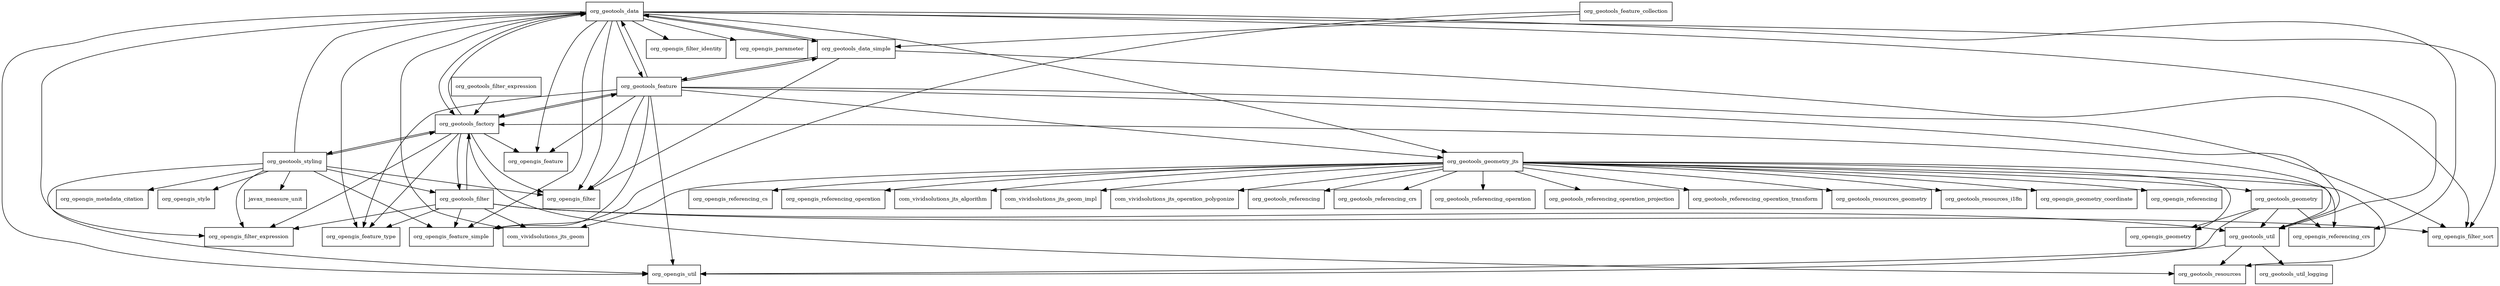 digraph gt_api_14_M1_package_dependencies {
  node [shape = box, fontsize=10.0];
  org_geotools_data -> com_vividsolutions_jts_geom;
  org_geotools_data -> org_geotools_data_simple;
  org_geotools_data -> org_geotools_factory;
  org_geotools_data -> org_geotools_feature;
  org_geotools_data -> org_geotools_geometry_jts;
  org_geotools_data -> org_geotools_util;
  org_geotools_data -> org_opengis_feature;
  org_geotools_data -> org_opengis_feature_simple;
  org_geotools_data -> org_opengis_feature_type;
  org_geotools_data -> org_opengis_filter;
  org_geotools_data -> org_opengis_filter_expression;
  org_geotools_data -> org_opengis_filter_identity;
  org_geotools_data -> org_opengis_filter_sort;
  org_geotools_data -> org_opengis_parameter;
  org_geotools_data -> org_opengis_referencing_crs;
  org_geotools_data -> org_opengis_util;
  org_geotools_data_simple -> org_geotools_data;
  org_geotools_data_simple -> org_geotools_feature;
  org_geotools_data_simple -> org_opengis_filter;
  org_geotools_data_simple -> org_opengis_filter_sort;
  org_geotools_factory -> org_geotools_data;
  org_geotools_factory -> org_geotools_feature;
  org_geotools_factory -> org_geotools_filter;
  org_geotools_factory -> org_geotools_resources;
  org_geotools_factory -> org_geotools_styling;
  org_geotools_factory -> org_opengis_feature;
  org_geotools_factory -> org_opengis_feature_type;
  org_geotools_factory -> org_opengis_filter;
  org_geotools_factory -> org_opengis_filter_expression;
  org_geotools_feature -> org_geotools_data;
  org_geotools_feature -> org_geotools_data_simple;
  org_geotools_feature -> org_geotools_factory;
  org_geotools_feature -> org_geotools_geometry_jts;
  org_geotools_feature -> org_geotools_util;
  org_geotools_feature -> org_opengis_feature;
  org_geotools_feature -> org_opengis_feature_simple;
  org_geotools_feature -> org_opengis_feature_type;
  org_geotools_feature -> org_opengis_filter;
  org_geotools_feature -> org_opengis_filter_sort;
  org_geotools_feature -> org_opengis_util;
  org_geotools_feature_collection -> org_geotools_data_simple;
  org_geotools_feature_collection -> org_opengis_feature_simple;
  org_geotools_filter -> com_vividsolutions_jts_geom;
  org_geotools_filter -> org_geotools_factory;
  org_geotools_filter -> org_geotools_util;
  org_geotools_filter -> org_opengis_feature_simple;
  org_geotools_filter -> org_opengis_feature_type;
  org_geotools_filter -> org_opengis_filter_expression;
  org_geotools_filter -> org_opengis_filter_sort;
  org_geotools_filter_expression -> org_geotools_factory;
  org_geotools_geometry -> org_geotools_util;
  org_geotools_geometry -> org_opengis_geometry;
  org_geotools_geometry -> org_opengis_referencing_crs;
  org_geotools_geometry -> org_opengis_util;
  org_geotools_geometry_jts -> com_vividsolutions_jts_algorithm;
  org_geotools_geometry_jts -> com_vividsolutions_jts_geom;
  org_geotools_geometry_jts -> com_vividsolutions_jts_geom_impl;
  org_geotools_geometry_jts -> com_vividsolutions_jts_operation_polygonize;
  org_geotools_geometry_jts -> org_geotools_geometry;
  org_geotools_geometry_jts -> org_geotools_referencing;
  org_geotools_geometry_jts -> org_geotools_referencing_crs;
  org_geotools_geometry_jts -> org_geotools_referencing_operation;
  org_geotools_geometry_jts -> org_geotools_referencing_operation_projection;
  org_geotools_geometry_jts -> org_geotools_referencing_operation_transform;
  org_geotools_geometry_jts -> org_geotools_resources;
  org_geotools_geometry_jts -> org_geotools_resources_geometry;
  org_geotools_geometry_jts -> org_geotools_resources_i18n;
  org_geotools_geometry_jts -> org_opengis_geometry;
  org_geotools_geometry_jts -> org_opengis_geometry_coordinate;
  org_geotools_geometry_jts -> org_opengis_referencing;
  org_geotools_geometry_jts -> org_opengis_referencing_crs;
  org_geotools_geometry_jts -> org_opengis_referencing_cs;
  org_geotools_geometry_jts -> org_opengis_referencing_operation;
  org_geotools_styling -> javax_measure_unit;
  org_geotools_styling -> org_geotools_data;
  org_geotools_styling -> org_geotools_factory;
  org_geotools_styling -> org_geotools_filter;
  org_geotools_styling -> org_opengis_feature_simple;
  org_geotools_styling -> org_opengis_filter;
  org_geotools_styling -> org_opengis_filter_expression;
  org_geotools_styling -> org_opengis_metadata_citation;
  org_geotools_styling -> org_opengis_style;
  org_geotools_styling -> org_opengis_util;
  org_geotools_util -> org_geotools_factory;
  org_geotools_util -> org_geotools_resources;
  org_geotools_util -> org_geotools_util_logging;
  org_geotools_util -> org_opengis_util;
}
